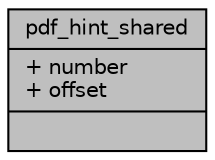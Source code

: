 digraph "pdf_hint_shared"
{
 // LATEX_PDF_SIZE
  edge [fontname="Helvetica",fontsize="10",labelfontname="Helvetica",labelfontsize="10"];
  node [fontname="Helvetica",fontsize="10",shape=record];
  Node1 [label="{pdf_hint_shared\n|+ number\l+ offset\l|}",height=0.2,width=0.4,color="black", fillcolor="grey75", style="filled", fontcolor="black",tooltip=" "];
}
